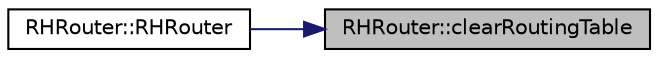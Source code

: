 digraph "RHRouter::clearRoutingTable"
{
 // LATEX_PDF_SIZE
  edge [fontname="Helvetica",fontsize="10",labelfontname="Helvetica",labelfontsize="10"];
  node [fontname="Helvetica",fontsize="10",shape=record];
  rankdir="RL";
  Node1 [label="RHRouter::clearRoutingTable",height=0.2,width=0.4,color="black", fillcolor="grey75", style="filled", fontcolor="black",tooltip=" "];
  Node1 -> Node2 [dir="back",color="midnightblue",fontsize="10",style="solid",fontname="Helvetica"];
  Node2 [label="RHRouter::RHRouter",height=0.2,width=0.4,color="black", fillcolor="white", style="filled",URL="$class_r_h_router.html#a1d3035a08a0d09a5aaca3d29a41df2be",tooltip=" "];
}
